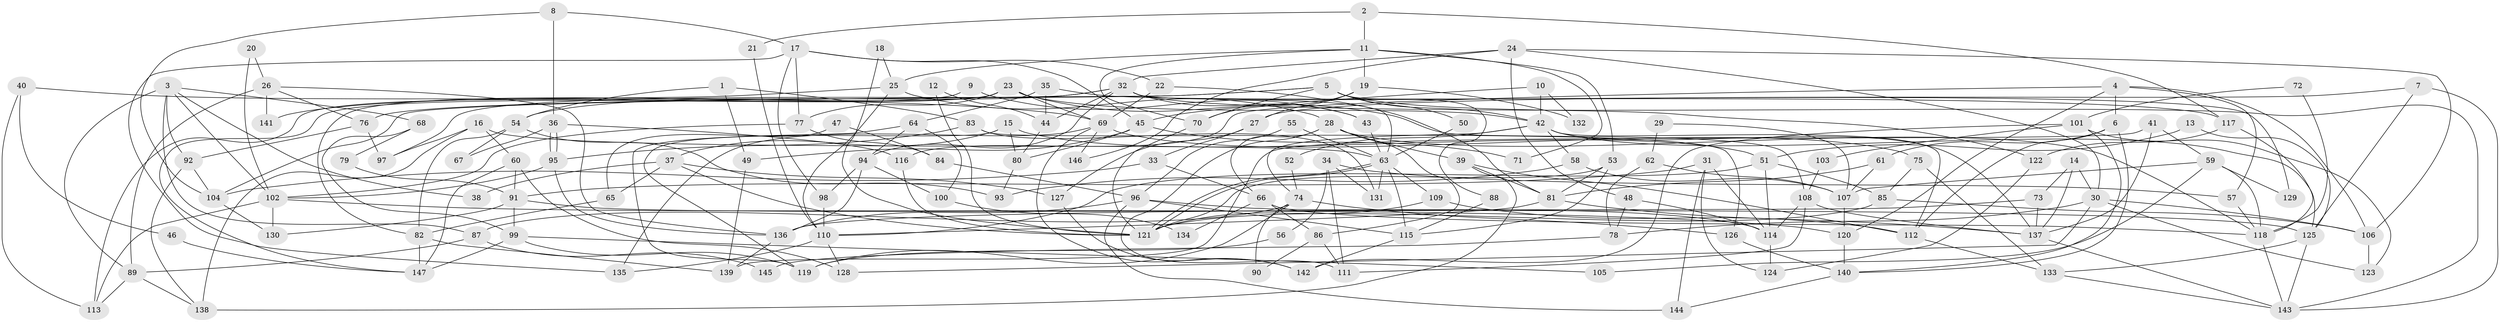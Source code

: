 // Generated by graph-tools (version 1.1) at 2025/50/03/09/25 03:50:14]
// undirected, 147 vertices, 294 edges
graph export_dot {
graph [start="1"]
  node [color=gray90,style=filled];
  1;
  2;
  3;
  4;
  5;
  6;
  7;
  8;
  9;
  10;
  11;
  12;
  13;
  14;
  15;
  16;
  17;
  18;
  19;
  20;
  21;
  22;
  23;
  24;
  25;
  26;
  27;
  28;
  29;
  30;
  31;
  32;
  33;
  34;
  35;
  36;
  37;
  38;
  39;
  40;
  41;
  42;
  43;
  44;
  45;
  46;
  47;
  48;
  49;
  50;
  51;
  52;
  53;
  54;
  55;
  56;
  57;
  58;
  59;
  60;
  61;
  62;
  63;
  64;
  65;
  66;
  67;
  68;
  69;
  70;
  71;
  72;
  73;
  74;
  75;
  76;
  77;
  78;
  79;
  80;
  81;
  82;
  83;
  84;
  85;
  86;
  87;
  88;
  89;
  90;
  91;
  92;
  93;
  94;
  95;
  96;
  97;
  98;
  99;
  100;
  101;
  102;
  103;
  104;
  105;
  106;
  107;
  108;
  109;
  110;
  111;
  112;
  113;
  114;
  115;
  116;
  117;
  118;
  119;
  120;
  121;
  122;
  123;
  124;
  125;
  126;
  127;
  128;
  129;
  130;
  131;
  132;
  133;
  134;
  135;
  136;
  137;
  138;
  139;
  140;
  141;
  142;
  143;
  144;
  145;
  146;
  147;
  1 -- 83;
  1 -- 54;
  1 -- 49;
  2 -- 117;
  2 -- 11;
  2 -- 21;
  3 -- 89;
  3 -- 92;
  3 -- 38;
  3 -- 68;
  3 -- 87;
  3 -- 102;
  4 -- 116;
  4 -- 120;
  4 -- 6;
  4 -- 57;
  4 -- 106;
  5 -- 104;
  5 -- 70;
  5 -- 42;
  5 -- 50;
  5 -- 76;
  5 -- 88;
  5 -- 122;
  6 -- 112;
  6 -- 61;
  6 -- 140;
  7 -- 143;
  7 -- 125;
  7 -- 27;
  8 -- 17;
  8 -- 104;
  8 -- 36;
  9 -- 43;
  9 -- 113;
  10 -- 42;
  10 -- 45;
  10 -- 132;
  11 -- 19;
  11 -- 53;
  11 -- 25;
  11 -- 70;
  11 -- 71;
  12 -- 121;
  12 -- 44;
  13 -- 125;
  13 -- 51;
  14 -- 137;
  14 -- 73;
  14 -- 30;
  15 -- 119;
  15 -- 51;
  15 -- 37;
  15 -- 80;
  16 -- 138;
  16 -- 63;
  16 -- 60;
  16 -- 97;
  17 -- 77;
  17 -- 22;
  17 -- 45;
  17 -- 98;
  17 -- 135;
  18 -- 121;
  18 -- 25;
  19 -- 70;
  19 -- 27;
  19 -- 132;
  20 -- 102;
  20 -- 26;
  21 -- 110;
  22 -- 69;
  22 -- 81;
  23 -- 147;
  23 -- 108;
  23 -- 42;
  23 -- 69;
  23 -- 77;
  23 -- 82;
  24 -- 30;
  24 -- 106;
  24 -- 32;
  24 -- 48;
  24 -- 146;
  25 -- 110;
  25 -- 28;
  25 -- 141;
  26 -- 76;
  26 -- 136;
  26 -- 89;
  26 -- 141;
  27 -- 127;
  27 -- 33;
  28 -- 118;
  28 -- 39;
  28 -- 66;
  28 -- 86;
  28 -- 111;
  29 -- 107;
  29 -- 62;
  30 -- 128;
  30 -- 78;
  30 -- 106;
  30 -- 123;
  31 -- 124;
  31 -- 114;
  31 -- 91;
  31 -- 144;
  32 -- 143;
  32 -- 43;
  32 -- 44;
  32 -- 54;
  32 -- 63;
  32 -- 94;
  32 -- 97;
  32 -- 129;
  33 -- 66;
  33 -- 104;
  34 -- 57;
  34 -- 131;
  34 -- 56;
  34 -- 111;
  35 -- 44;
  35 -- 64;
  35 -- 117;
  36 -- 95;
  36 -- 95;
  36 -- 67;
  36 -- 116;
  37 -- 121;
  37 -- 38;
  37 -- 65;
  37 -- 127;
  39 -- 112;
  39 -- 81;
  39 -- 138;
  40 -- 113;
  40 -- 69;
  40 -- 46;
  41 -- 137;
  41 -- 59;
  41 -- 139;
  42 -- 52;
  42 -- 58;
  42 -- 74;
  42 -- 112;
  42 -- 125;
  42 -- 137;
  43 -- 63;
  44 -- 80;
  45 -- 49;
  45 -- 71;
  45 -- 80;
  46 -- 147;
  47 -- 84;
  47 -- 65;
  48 -- 114;
  48 -- 78;
  49 -- 139;
  50 -- 63;
  51 -- 85;
  51 -- 114;
  51 -- 110;
  52 -- 74;
  53 -- 81;
  53 -- 121;
  53 -- 115;
  54 -- 82;
  54 -- 67;
  54 -- 93;
  55 -- 96;
  55 -- 63;
  56 -- 119;
  57 -- 118;
  58 -- 93;
  58 -- 107;
  59 -- 118;
  59 -- 107;
  59 -- 105;
  59 -- 129;
  60 -- 91;
  60 -- 128;
  60 -- 147;
  61 -- 107;
  61 -- 81;
  62 -- 78;
  62 -- 107;
  63 -- 121;
  63 -- 121;
  63 -- 109;
  63 -- 115;
  63 -- 131;
  64 -- 119;
  64 -- 94;
  64 -- 100;
  65 -- 82;
  66 -- 86;
  66 -- 118;
  66 -- 134;
  68 -- 99;
  68 -- 79;
  69 -- 135;
  69 -- 75;
  69 -- 142;
  69 -- 146;
  70 -- 121;
  72 -- 118;
  72 -- 101;
  73 -- 136;
  73 -- 137;
  74 -- 87;
  74 -- 90;
  74 -- 119;
  74 -- 126;
  75 -- 133;
  75 -- 85;
  76 -- 97;
  76 -- 92;
  77 -- 102;
  77 -- 84;
  78 -- 145;
  79 -- 91;
  80 -- 93;
  81 -- 110;
  81 -- 137;
  82 -- 139;
  82 -- 147;
  83 -- 95;
  83 -- 126;
  83 -- 131;
  84 -- 96;
  85 -- 106;
  85 -- 121;
  86 -- 111;
  86 -- 90;
  87 -- 89;
  87 -- 145;
  88 -- 115;
  89 -- 138;
  89 -- 113;
  91 -- 125;
  91 -- 99;
  91 -- 130;
  92 -- 104;
  92 -- 138;
  94 -- 98;
  94 -- 100;
  94 -- 136;
  95 -- 136;
  95 -- 102;
  96 -- 115;
  96 -- 144;
  96 -- 114;
  96 -- 136;
  98 -- 110;
  99 -- 147;
  99 -- 105;
  99 -- 119;
  100 -- 134;
  101 -- 142;
  101 -- 123;
  101 -- 103;
  101 -- 140;
  102 -- 113;
  102 -- 120;
  102 -- 130;
  103 -- 108;
  104 -- 130;
  106 -- 123;
  107 -- 120;
  108 -- 137;
  108 -- 111;
  108 -- 114;
  109 -- 121;
  109 -- 112;
  110 -- 128;
  110 -- 135;
  112 -- 133;
  114 -- 124;
  115 -- 142;
  116 -- 121;
  117 -- 118;
  117 -- 122;
  118 -- 143;
  120 -- 140;
  122 -- 124;
  125 -- 133;
  125 -- 143;
  126 -- 140;
  127 -- 142;
  133 -- 143;
  136 -- 139;
  137 -- 143;
  140 -- 144;
}
